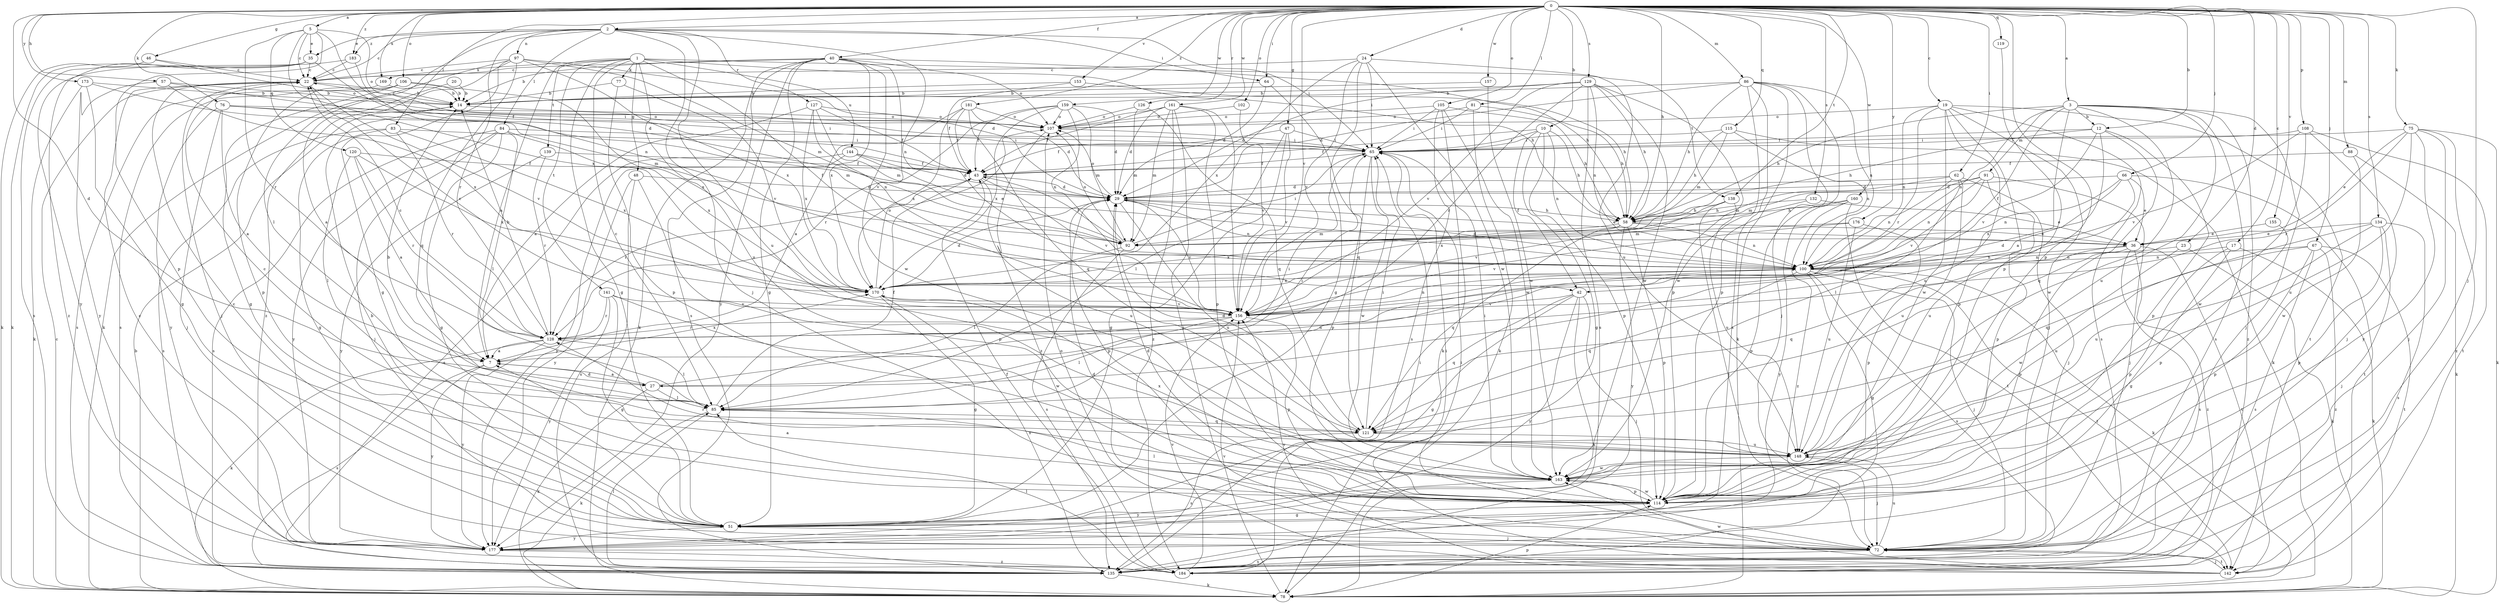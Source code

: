 strict digraph  {
0;
1;
2;
3;
5;
7;
10;
12;
14;
17;
19;
20;
22;
23;
24;
27;
29;
35;
36;
40;
42;
43;
46;
47;
48;
51;
57;
58;
62;
64;
65;
66;
67;
72;
75;
76;
77;
78;
81;
83;
84;
85;
86;
88;
91;
92;
97;
100;
102;
105;
106;
107;
108;
114;
115;
119;
120;
121;
126;
127;
128;
129;
132;
134;
135;
138;
139;
141;
142;
144;
148;
153;
155;
156;
157;
159;
160;
161;
163;
169;
170;
173;
176;
177;
181;
183;
184;
0 -> 2  [label=a];
0 -> 3  [label=a];
0 -> 5  [label=a];
0 -> 10  [label=b];
0 -> 12  [label=b];
0 -> 17  [label=c];
0 -> 19  [label=c];
0 -> 23  [label=d];
0 -> 24  [label=d];
0 -> 27  [label=d];
0 -> 40  [label=f];
0 -> 46  [label=g];
0 -> 47  [label=g];
0 -> 57  [label=h];
0 -> 58  [label=h];
0 -> 62  [label=i];
0 -> 64  [label=i];
0 -> 66  [label=j];
0 -> 67  [label=j];
0 -> 72  [label=j];
0 -> 75  [label=k];
0 -> 76  [label=k];
0 -> 81  [label=l];
0 -> 83  [label=l];
0 -> 86  [label=m];
0 -> 88  [label=m];
0 -> 102  [label=o];
0 -> 105  [label=o];
0 -> 106  [label=o];
0 -> 108  [label=p];
0 -> 114  [label=p];
0 -> 115  [label=q];
0 -> 119  [label=q];
0 -> 126  [label=r];
0 -> 129  [label=s];
0 -> 132  [label=s];
0 -> 134  [label=s];
0 -> 138  [label=t];
0 -> 153  [label=v];
0 -> 155  [label=v];
0 -> 156  [label=v];
0 -> 157  [label=w];
0 -> 159  [label=w];
0 -> 160  [label=w];
0 -> 161  [label=w];
0 -> 169  [label=x];
0 -> 173  [label=y];
0 -> 176  [label=y];
0 -> 181  [label=z];
0 -> 183  [label=z];
1 -> 7  [label=a];
1 -> 42  [label=f];
1 -> 48  [label=g];
1 -> 51  [label=g];
1 -> 58  [label=h];
1 -> 77  [label=k];
1 -> 138  [label=t];
1 -> 139  [label=t];
1 -> 141  [label=t];
1 -> 144  [label=u];
1 -> 148  [label=u];
1 -> 169  [label=x];
1 -> 85  [label=c];
2 -> 22  [label=c];
2 -> 35  [label=e];
2 -> 64  [label=i];
2 -> 65  [label=i];
2 -> 72  [label=j];
2 -> 84  [label=l];
2 -> 85  [label=l];
2 -> 97  [label=n];
2 -> 100  [label=n];
2 -> 127  [label=r];
2 -> 128  [label=r];
2 -> 148  [label=u];
2 -> 183  [label=z];
3 -> 12  [label=b];
3 -> 27  [label=d];
3 -> 42  [label=f];
3 -> 58  [label=h];
3 -> 72  [label=j];
3 -> 91  [label=m];
3 -> 100  [label=n];
3 -> 135  [label=s];
3 -> 148  [label=u];
3 -> 163  [label=w];
3 -> 184  [label=z];
5 -> 22  [label=c];
5 -> 35  [label=e];
5 -> 100  [label=n];
5 -> 107  [label=o];
5 -> 114  [label=p];
5 -> 120  [label=q];
5 -> 128  [label=r];
5 -> 170  [label=x];
7 -> 27  [label=d];
7 -> 135  [label=s];
7 -> 170  [label=x];
7 -> 177  [label=y];
10 -> 42  [label=f];
10 -> 43  [label=f];
10 -> 51  [label=g];
10 -> 58  [label=h];
10 -> 65  [label=i];
10 -> 100  [label=n];
10 -> 114  [label=p];
12 -> 7  [label=a];
12 -> 58  [label=h];
12 -> 65  [label=i];
12 -> 114  [label=p];
12 -> 121  [label=q];
12 -> 156  [label=v];
14 -> 22  [label=c];
14 -> 107  [label=o];
17 -> 51  [label=g];
17 -> 78  [label=k];
17 -> 100  [label=n];
17 -> 114  [label=p];
19 -> 72  [label=j];
19 -> 100  [label=n];
19 -> 107  [label=o];
19 -> 114  [label=p];
19 -> 128  [label=r];
19 -> 135  [label=s];
19 -> 142  [label=t];
19 -> 148  [label=u];
19 -> 163  [label=w];
20 -> 7  [label=a];
20 -> 14  [label=b];
22 -> 14  [label=b];
22 -> 72  [label=j];
22 -> 156  [label=v];
23 -> 78  [label=k];
23 -> 100  [label=n];
23 -> 163  [label=w];
24 -> 22  [label=c];
24 -> 51  [label=g];
24 -> 65  [label=i];
24 -> 148  [label=u];
24 -> 156  [label=v];
24 -> 163  [label=w];
24 -> 170  [label=x];
27 -> 7  [label=a];
27 -> 65  [label=i];
27 -> 78  [label=k];
27 -> 85  [label=l];
27 -> 100  [label=n];
29 -> 36  [label=e];
29 -> 58  [label=h];
29 -> 100  [label=n];
29 -> 107  [label=o];
29 -> 114  [label=p];
29 -> 148  [label=u];
29 -> 156  [label=v];
35 -> 22  [label=c];
35 -> 29  [label=d];
35 -> 78  [label=k];
35 -> 135  [label=s];
35 -> 184  [label=z];
36 -> 100  [label=n];
36 -> 114  [label=p];
36 -> 121  [label=q];
36 -> 135  [label=s];
36 -> 142  [label=t];
36 -> 184  [label=z];
40 -> 14  [label=b];
40 -> 22  [label=c];
40 -> 51  [label=g];
40 -> 58  [label=h];
40 -> 78  [label=k];
40 -> 107  [label=o];
40 -> 135  [label=s];
40 -> 156  [label=v];
40 -> 163  [label=w];
40 -> 170  [label=x];
40 -> 177  [label=y];
42 -> 51  [label=g];
42 -> 72  [label=j];
42 -> 78  [label=k];
42 -> 121  [label=q];
42 -> 156  [label=v];
42 -> 177  [label=y];
43 -> 29  [label=d];
43 -> 128  [label=r];
43 -> 148  [label=u];
43 -> 156  [label=v];
46 -> 22  [label=c];
46 -> 78  [label=k];
46 -> 107  [label=o];
47 -> 43  [label=f];
47 -> 51  [label=g];
47 -> 65  [label=i];
47 -> 85  [label=l];
47 -> 156  [label=v];
48 -> 29  [label=d];
48 -> 114  [label=p];
48 -> 135  [label=s];
48 -> 177  [label=y];
51 -> 14  [label=b];
51 -> 22  [label=c];
51 -> 72  [label=j];
51 -> 177  [label=y];
57 -> 14  [label=b];
57 -> 65  [label=i];
57 -> 170  [label=x];
57 -> 177  [label=y];
58 -> 36  [label=e];
58 -> 92  [label=m];
58 -> 100  [label=n];
58 -> 114  [label=p];
58 -> 121  [label=q];
58 -> 170  [label=x];
58 -> 177  [label=y];
62 -> 29  [label=d];
62 -> 72  [label=j];
62 -> 85  [label=l];
62 -> 92  [label=m];
62 -> 100  [label=n];
62 -> 148  [label=u];
64 -> 14  [label=b];
64 -> 29  [label=d];
64 -> 121  [label=q];
65 -> 43  [label=f];
65 -> 114  [label=p];
65 -> 163  [label=w];
66 -> 29  [label=d];
66 -> 36  [label=e];
66 -> 100  [label=n];
66 -> 142  [label=t];
66 -> 148  [label=u];
66 -> 170  [label=x];
67 -> 100  [label=n];
67 -> 114  [label=p];
67 -> 135  [label=s];
67 -> 142  [label=t];
67 -> 148  [label=u];
67 -> 184  [label=z];
72 -> 29  [label=d];
72 -> 65  [label=i];
72 -> 135  [label=s];
72 -> 142  [label=t];
72 -> 148  [label=u];
75 -> 36  [label=e];
75 -> 65  [label=i];
75 -> 72  [label=j];
75 -> 78  [label=k];
75 -> 128  [label=r];
75 -> 148  [label=u];
75 -> 177  [label=y];
75 -> 184  [label=z];
76 -> 7  [label=a];
76 -> 65  [label=i];
76 -> 72  [label=j];
76 -> 92  [label=m];
76 -> 107  [label=o];
76 -> 177  [label=y];
77 -> 14  [label=b];
77 -> 114  [label=p];
77 -> 156  [label=v];
78 -> 14  [label=b];
78 -> 22  [label=c];
78 -> 114  [label=p];
78 -> 156  [label=v];
81 -> 58  [label=h];
81 -> 65  [label=i];
81 -> 78  [label=k];
81 -> 107  [label=o];
83 -> 51  [label=g];
83 -> 65  [label=i];
83 -> 128  [label=r];
83 -> 135  [label=s];
83 -> 170  [label=x];
84 -> 51  [label=g];
84 -> 65  [label=i];
84 -> 72  [label=j];
84 -> 85  [label=l];
84 -> 135  [label=s];
84 -> 170  [label=x];
84 -> 177  [label=y];
85 -> 14  [label=b];
85 -> 43  [label=f];
85 -> 65  [label=i];
85 -> 78  [label=k];
85 -> 121  [label=q];
86 -> 14  [label=b];
86 -> 29  [label=d];
86 -> 58  [label=h];
86 -> 72  [label=j];
86 -> 78  [label=k];
86 -> 100  [label=n];
86 -> 114  [label=p];
86 -> 135  [label=s];
86 -> 163  [label=w];
88 -> 43  [label=f];
88 -> 78  [label=k];
88 -> 163  [label=w];
91 -> 29  [label=d];
91 -> 72  [label=j];
91 -> 92  [label=m];
91 -> 100  [label=n];
91 -> 114  [label=p];
91 -> 156  [label=v];
92 -> 43  [label=f];
92 -> 65  [label=i];
92 -> 85  [label=l];
92 -> 107  [label=o];
92 -> 135  [label=s];
97 -> 22  [label=c];
97 -> 29  [label=d];
97 -> 51  [label=g];
97 -> 78  [label=k];
97 -> 92  [label=m];
97 -> 121  [label=q];
97 -> 170  [label=x];
97 -> 184  [label=z];
100 -> 29  [label=d];
100 -> 51  [label=g];
100 -> 72  [label=j];
100 -> 78  [label=k];
100 -> 121  [label=q];
100 -> 135  [label=s];
100 -> 142  [label=t];
100 -> 170  [label=x];
102 -> 107  [label=o];
102 -> 156  [label=v];
105 -> 58  [label=h];
105 -> 65  [label=i];
105 -> 78  [label=k];
105 -> 107  [label=o];
105 -> 135  [label=s];
105 -> 163  [label=w];
106 -> 14  [label=b];
106 -> 51  [label=g];
106 -> 114  [label=p];
106 -> 135  [label=s];
106 -> 170  [label=x];
107 -> 65  [label=i];
107 -> 184  [label=z];
108 -> 65  [label=i];
108 -> 72  [label=j];
108 -> 142  [label=t];
108 -> 156  [label=v];
108 -> 163  [label=w];
114 -> 7  [label=a];
114 -> 29  [label=d];
114 -> 51  [label=g];
114 -> 85  [label=l];
114 -> 163  [label=w];
115 -> 58  [label=h];
115 -> 65  [label=i];
115 -> 78  [label=k];
115 -> 92  [label=m];
115 -> 100  [label=n];
119 -> 114  [label=p];
120 -> 7  [label=a];
120 -> 43  [label=f];
120 -> 85  [label=l];
120 -> 128  [label=r];
120 -> 170  [label=x];
121 -> 29  [label=d];
121 -> 65  [label=i];
121 -> 135  [label=s];
121 -> 148  [label=u];
126 -> 92  [label=m];
126 -> 107  [label=o];
126 -> 121  [label=q];
127 -> 7  [label=a];
127 -> 43  [label=f];
127 -> 92  [label=m];
127 -> 100  [label=n];
127 -> 107  [label=o];
127 -> 170  [label=x];
128 -> 7  [label=a];
128 -> 14  [label=b];
128 -> 22  [label=c];
128 -> 78  [label=k];
128 -> 85  [label=l];
128 -> 177  [label=y];
129 -> 14  [label=b];
129 -> 29  [label=d];
129 -> 58  [label=h];
129 -> 100  [label=n];
129 -> 114  [label=p];
129 -> 128  [label=r];
129 -> 135  [label=s];
129 -> 156  [label=v];
129 -> 163  [label=w];
132 -> 36  [label=e];
132 -> 58  [label=h];
132 -> 170  [label=x];
134 -> 36  [label=e];
134 -> 72  [label=j];
134 -> 114  [label=p];
134 -> 121  [label=q];
134 -> 135  [label=s];
134 -> 148  [label=u];
135 -> 78  [label=k];
135 -> 85  [label=l];
138 -> 58  [label=h];
138 -> 72  [label=j];
138 -> 148  [label=u];
138 -> 156  [label=v];
139 -> 43  [label=f];
139 -> 128  [label=r];
139 -> 177  [label=y];
141 -> 51  [label=g];
141 -> 128  [label=r];
141 -> 156  [label=v];
141 -> 163  [label=w];
141 -> 177  [label=y];
142 -> 65  [label=i];
142 -> 72  [label=j];
142 -> 107  [label=o];
142 -> 156  [label=v];
142 -> 163  [label=w];
144 -> 29  [label=d];
144 -> 36  [label=e];
144 -> 43  [label=f];
144 -> 135  [label=s];
144 -> 177  [label=y];
148 -> 22  [label=c];
148 -> 72  [label=j];
148 -> 163  [label=w];
153 -> 14  [label=b];
153 -> 43  [label=f];
153 -> 58  [label=h];
155 -> 36  [label=e];
155 -> 114  [label=p];
156 -> 22  [label=c];
156 -> 85  [label=l];
156 -> 100  [label=n];
156 -> 114  [label=p];
156 -> 128  [label=r];
157 -> 14  [label=b];
157 -> 163  [label=w];
159 -> 29  [label=d];
159 -> 43  [label=f];
159 -> 92  [label=m];
159 -> 100  [label=n];
159 -> 107  [label=o];
159 -> 128  [label=r];
159 -> 170  [label=x];
160 -> 58  [label=h];
160 -> 114  [label=p];
160 -> 142  [label=t];
160 -> 177  [label=y];
160 -> 184  [label=z];
161 -> 29  [label=d];
161 -> 43  [label=f];
161 -> 72  [label=j];
161 -> 92  [label=m];
161 -> 107  [label=o];
161 -> 114  [label=p];
161 -> 156  [label=v];
161 -> 184  [label=z];
163 -> 65  [label=i];
163 -> 114  [label=p];
163 -> 128  [label=r];
163 -> 170  [label=x];
163 -> 177  [label=y];
169 -> 14  [label=b];
169 -> 135  [label=s];
170 -> 29  [label=d];
170 -> 51  [label=g];
170 -> 107  [label=o];
170 -> 135  [label=s];
170 -> 156  [label=v];
173 -> 14  [label=b];
173 -> 51  [label=g];
173 -> 78  [label=k];
173 -> 92  [label=m];
176 -> 92  [label=m];
176 -> 114  [label=p];
176 -> 148  [label=u];
176 -> 156  [label=v];
177 -> 22  [label=c];
177 -> 184  [label=z];
181 -> 7  [label=a];
181 -> 29  [label=d];
181 -> 43  [label=f];
181 -> 107  [label=o];
181 -> 121  [label=q];
181 -> 170  [label=x];
183 -> 22  [label=c];
183 -> 43  [label=f];
183 -> 177  [label=y];
184 -> 43  [label=f];
184 -> 65  [label=i];
184 -> 85  [label=l];
184 -> 156  [label=v];
}
